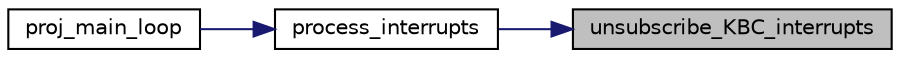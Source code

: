 digraph "unsubscribe_KBC_interrupts"
{
 // LATEX_PDF_SIZE
  edge [fontname="Helvetica",fontsize="10",labelfontname="Helvetica",labelfontsize="10"];
  node [fontname="Helvetica",fontsize="10",shape=record];
  rankdir="RL";
  Node1 [label="unsubscribe_KBC_interrupts",height=0.2,width=0.4,color="black", fillcolor="grey75", style="filled", fontcolor="black",tooltip="This function unsubscribes keyboard interrupts."];
  Node1 -> Node2 [dir="back",color="midnightblue",fontsize="10",style="solid"];
  Node2 [label="process_interrupts",height=0.2,width=0.4,color="black", fillcolor="white", style="filled",URL="$main_8c.html#a9c74859d9e32b26fca9274d294eff910",tooltip=" "];
  Node2 -> Node3 [dir="back",color="midnightblue",fontsize="10",style="solid"];
  Node3 [label="proj_main_loop",height=0.2,width=0.4,color="black", fillcolor="white", style="filled",URL="$main_8c.html#a2a16f651eccbd248e1ad3b3b924b143b",tooltip=" "];
}
